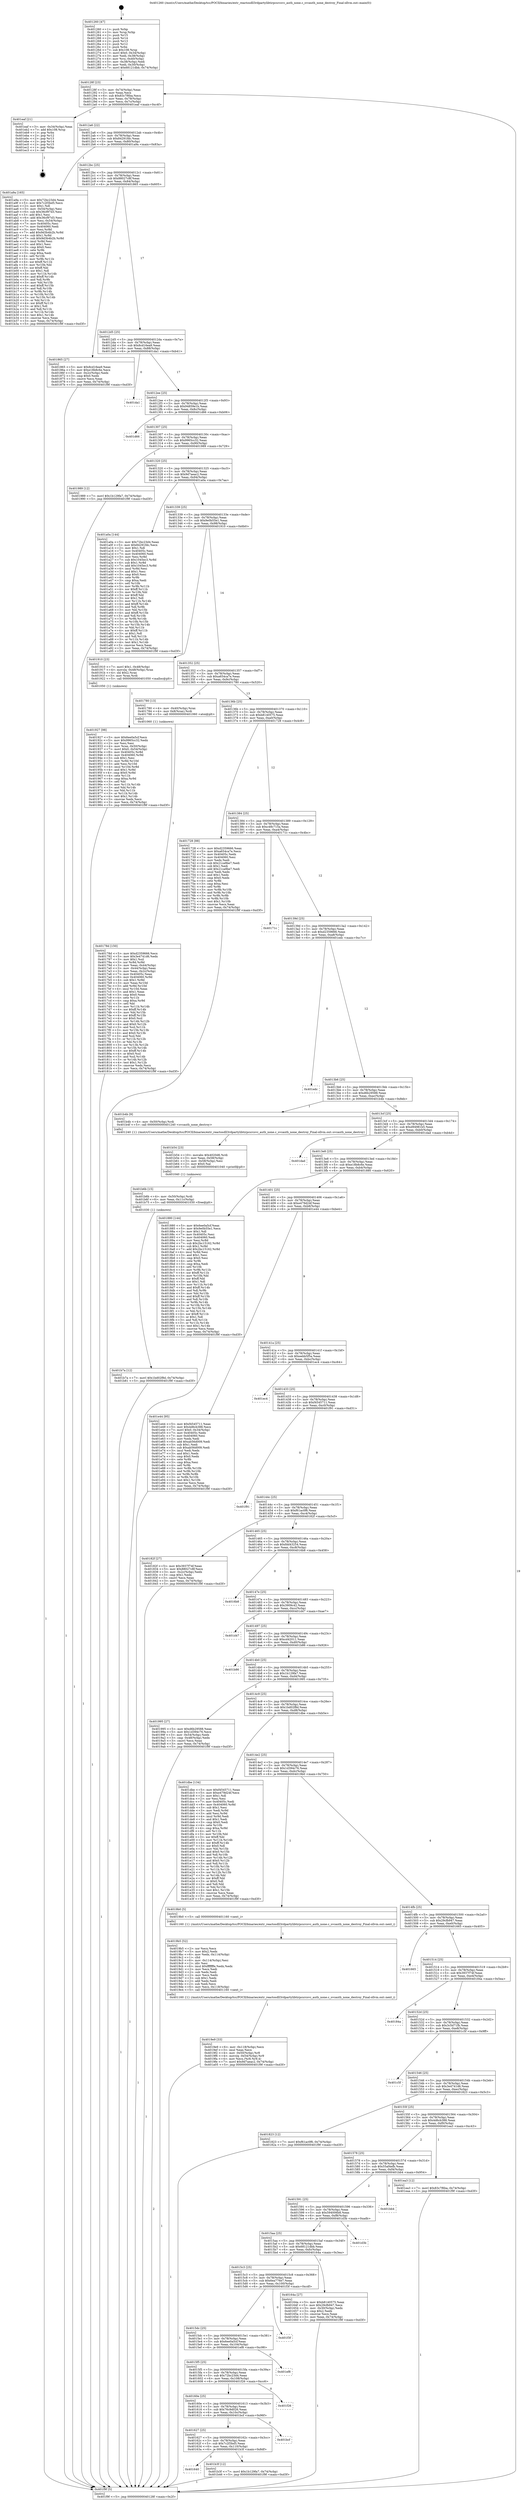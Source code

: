 digraph "0x401260" {
  label = "0x401260 (/mnt/c/Users/mathe/Desktop/tcc/POCII/binaries/extr_reactosdll3rdpartylibtirpcsrcsvc_auth_none.c_svcauth_none_destroy_Final-ollvm.out::main(0))"
  labelloc = "t"
  node[shape=record]

  Entry [label="",width=0.3,height=0.3,shape=circle,fillcolor=black,style=filled]
  "0x40128f" [label="{
     0x40128f [23]\l
     | [instrs]\l
     &nbsp;&nbsp;0x40128f \<+3\>: mov -0x74(%rbp),%eax\l
     &nbsp;&nbsp;0x401292 \<+2\>: mov %eax,%ecx\l
     &nbsp;&nbsp;0x401294 \<+6\>: sub $0x83c7f6ba,%ecx\l
     &nbsp;&nbsp;0x40129a \<+3\>: mov %eax,-0x78(%rbp)\l
     &nbsp;&nbsp;0x40129d \<+3\>: mov %ecx,-0x7c(%rbp)\l
     &nbsp;&nbsp;0x4012a0 \<+6\>: je 0000000000401eaf \<main+0xc4f\>\l
  }"]
  "0x401eaf" [label="{
     0x401eaf [21]\l
     | [instrs]\l
     &nbsp;&nbsp;0x401eaf \<+3\>: mov -0x34(%rbp),%eax\l
     &nbsp;&nbsp;0x401eb2 \<+7\>: add $0x108,%rsp\l
     &nbsp;&nbsp;0x401eb9 \<+1\>: pop %rbx\l
     &nbsp;&nbsp;0x401eba \<+2\>: pop %r12\l
     &nbsp;&nbsp;0x401ebc \<+2\>: pop %r13\l
     &nbsp;&nbsp;0x401ebe \<+2\>: pop %r14\l
     &nbsp;&nbsp;0x401ec0 \<+2\>: pop %r15\l
     &nbsp;&nbsp;0x401ec2 \<+1\>: pop %rbp\l
     &nbsp;&nbsp;0x401ec3 \<+1\>: ret\l
  }"]
  "0x4012a6" [label="{
     0x4012a6 [22]\l
     | [instrs]\l
     &nbsp;&nbsp;0x4012a6 \<+5\>: jmp 00000000004012ab \<main+0x4b\>\l
     &nbsp;&nbsp;0x4012ab \<+3\>: mov -0x78(%rbp),%eax\l
     &nbsp;&nbsp;0x4012ae \<+5\>: sub $0x84291fdc,%eax\l
     &nbsp;&nbsp;0x4012b3 \<+3\>: mov %eax,-0x80(%rbp)\l
     &nbsp;&nbsp;0x4012b6 \<+6\>: je 0000000000401a9a \<main+0x83a\>\l
  }"]
  Exit [label="",width=0.3,height=0.3,shape=circle,fillcolor=black,style=filled,peripheries=2]
  "0x401a9a" [label="{
     0x401a9a [165]\l
     | [instrs]\l
     &nbsp;&nbsp;0x401a9a \<+5\>: mov $0x72bc23d4,%eax\l
     &nbsp;&nbsp;0x401a9f \<+5\>: mov $0x7c2f3bd5,%ecx\l
     &nbsp;&nbsp;0x401aa4 \<+2\>: mov $0x1,%dl\l
     &nbsp;&nbsp;0x401aa6 \<+3\>: mov -0x54(%rbp),%esi\l
     &nbsp;&nbsp;0x401aa9 \<+6\>: sub $0x36cf97d3,%esi\l
     &nbsp;&nbsp;0x401aaf \<+3\>: add $0x1,%esi\l
     &nbsp;&nbsp;0x401ab2 \<+6\>: add $0x36cf97d3,%esi\l
     &nbsp;&nbsp;0x401ab8 \<+3\>: mov %esi,-0x54(%rbp)\l
     &nbsp;&nbsp;0x401abb \<+7\>: mov 0x40405c,%esi\l
     &nbsp;&nbsp;0x401ac2 \<+7\>: mov 0x404060,%edi\l
     &nbsp;&nbsp;0x401ac9 \<+3\>: mov %esi,%r8d\l
     &nbsp;&nbsp;0x401acc \<+7\>: add $0x9d3b4b2b,%r8d\l
     &nbsp;&nbsp;0x401ad3 \<+4\>: sub $0x1,%r8d\l
     &nbsp;&nbsp;0x401ad7 \<+7\>: sub $0x9d3b4b2b,%r8d\l
     &nbsp;&nbsp;0x401ade \<+4\>: imul %r8d,%esi\l
     &nbsp;&nbsp;0x401ae2 \<+3\>: and $0x1,%esi\l
     &nbsp;&nbsp;0x401ae5 \<+3\>: cmp $0x0,%esi\l
     &nbsp;&nbsp;0x401ae8 \<+4\>: sete %r9b\l
     &nbsp;&nbsp;0x401aec \<+3\>: cmp $0xa,%edi\l
     &nbsp;&nbsp;0x401aef \<+4\>: setl %r10b\l
     &nbsp;&nbsp;0x401af3 \<+3\>: mov %r9b,%r11b\l
     &nbsp;&nbsp;0x401af6 \<+4\>: xor $0xff,%r11b\l
     &nbsp;&nbsp;0x401afa \<+3\>: mov %r10b,%bl\l
     &nbsp;&nbsp;0x401afd \<+3\>: xor $0xff,%bl\l
     &nbsp;&nbsp;0x401b00 \<+3\>: xor $0x1,%dl\l
     &nbsp;&nbsp;0x401b03 \<+3\>: mov %r11b,%r14b\l
     &nbsp;&nbsp;0x401b06 \<+4\>: and $0xff,%r14b\l
     &nbsp;&nbsp;0x401b0a \<+3\>: and %dl,%r9b\l
     &nbsp;&nbsp;0x401b0d \<+3\>: mov %bl,%r15b\l
     &nbsp;&nbsp;0x401b10 \<+4\>: and $0xff,%r15b\l
     &nbsp;&nbsp;0x401b14 \<+3\>: and %dl,%r10b\l
     &nbsp;&nbsp;0x401b17 \<+3\>: or %r9b,%r14b\l
     &nbsp;&nbsp;0x401b1a \<+3\>: or %r10b,%r15b\l
     &nbsp;&nbsp;0x401b1d \<+3\>: xor %r15b,%r14b\l
     &nbsp;&nbsp;0x401b20 \<+3\>: or %bl,%r11b\l
     &nbsp;&nbsp;0x401b23 \<+4\>: xor $0xff,%r11b\l
     &nbsp;&nbsp;0x401b27 \<+3\>: or $0x1,%dl\l
     &nbsp;&nbsp;0x401b2a \<+3\>: and %dl,%r11b\l
     &nbsp;&nbsp;0x401b2d \<+3\>: or %r11b,%r14b\l
     &nbsp;&nbsp;0x401b30 \<+4\>: test $0x1,%r14b\l
     &nbsp;&nbsp;0x401b34 \<+3\>: cmovne %ecx,%eax\l
     &nbsp;&nbsp;0x401b37 \<+3\>: mov %eax,-0x74(%rbp)\l
     &nbsp;&nbsp;0x401b3a \<+5\>: jmp 0000000000401f9f \<main+0xd3f\>\l
  }"]
  "0x4012bc" [label="{
     0x4012bc [25]\l
     | [instrs]\l
     &nbsp;&nbsp;0x4012bc \<+5\>: jmp 00000000004012c1 \<main+0x61\>\l
     &nbsp;&nbsp;0x4012c1 \<+3\>: mov -0x78(%rbp),%eax\l
     &nbsp;&nbsp;0x4012c4 \<+5\>: sub $0x88027c8f,%eax\l
     &nbsp;&nbsp;0x4012c9 \<+6\>: mov %eax,-0x84(%rbp)\l
     &nbsp;&nbsp;0x4012cf \<+6\>: je 0000000000401865 \<main+0x605\>\l
  }"]
  "0x401b7a" [label="{
     0x401b7a [12]\l
     | [instrs]\l
     &nbsp;&nbsp;0x401b7a \<+7\>: movl $0x1bd02f8d,-0x74(%rbp)\l
     &nbsp;&nbsp;0x401b81 \<+5\>: jmp 0000000000401f9f \<main+0xd3f\>\l
  }"]
  "0x401865" [label="{
     0x401865 [27]\l
     | [instrs]\l
     &nbsp;&nbsp;0x401865 \<+5\>: mov $0x8cd16ea9,%eax\l
     &nbsp;&nbsp;0x40186a \<+5\>: mov $0xe18b8c6e,%ecx\l
     &nbsp;&nbsp;0x40186f \<+3\>: mov -0x2c(%rbp),%edx\l
     &nbsp;&nbsp;0x401872 \<+3\>: cmp $0x0,%edx\l
     &nbsp;&nbsp;0x401875 \<+3\>: cmove %ecx,%eax\l
     &nbsp;&nbsp;0x401878 \<+3\>: mov %eax,-0x74(%rbp)\l
     &nbsp;&nbsp;0x40187b \<+5\>: jmp 0000000000401f9f \<main+0xd3f\>\l
  }"]
  "0x4012d5" [label="{
     0x4012d5 [25]\l
     | [instrs]\l
     &nbsp;&nbsp;0x4012d5 \<+5\>: jmp 00000000004012da \<main+0x7a\>\l
     &nbsp;&nbsp;0x4012da \<+3\>: mov -0x78(%rbp),%eax\l
     &nbsp;&nbsp;0x4012dd \<+5\>: sub $0x8cd16ea9,%eax\l
     &nbsp;&nbsp;0x4012e2 \<+6\>: mov %eax,-0x88(%rbp)\l
     &nbsp;&nbsp;0x4012e8 \<+6\>: je 0000000000401da1 \<main+0xb41\>\l
  }"]
  "0x401b6b" [label="{
     0x401b6b [15]\l
     | [instrs]\l
     &nbsp;&nbsp;0x401b6b \<+4\>: mov -0x50(%rbp),%rdi\l
     &nbsp;&nbsp;0x401b6f \<+6\>: mov %eax,-0x11c(%rbp)\l
     &nbsp;&nbsp;0x401b75 \<+5\>: call 0000000000401030 \<free@plt\>\l
     | [calls]\l
     &nbsp;&nbsp;0x401030 \{1\} (unknown)\l
  }"]
  "0x401da1" [label="{
     0x401da1\l
  }", style=dashed]
  "0x4012ee" [label="{
     0x4012ee [25]\l
     | [instrs]\l
     &nbsp;&nbsp;0x4012ee \<+5\>: jmp 00000000004012f3 \<main+0x93\>\l
     &nbsp;&nbsp;0x4012f3 \<+3\>: mov -0x78(%rbp),%eax\l
     &nbsp;&nbsp;0x4012f6 \<+5\>: sub $0x94859e1b,%eax\l
     &nbsp;&nbsp;0x4012fb \<+6\>: mov %eax,-0x8c(%rbp)\l
     &nbsp;&nbsp;0x401301 \<+6\>: je 0000000000401d66 \<main+0xb06\>\l
  }"]
  "0x401b54" [label="{
     0x401b54 [23]\l
     | [instrs]\l
     &nbsp;&nbsp;0x401b54 \<+10\>: movabs $0x4020d6,%rdi\l
     &nbsp;&nbsp;0x401b5e \<+3\>: mov %eax,-0x58(%rbp)\l
     &nbsp;&nbsp;0x401b61 \<+3\>: mov -0x58(%rbp),%esi\l
     &nbsp;&nbsp;0x401b64 \<+2\>: mov $0x0,%al\l
     &nbsp;&nbsp;0x401b66 \<+5\>: call 0000000000401040 \<printf@plt\>\l
     | [calls]\l
     &nbsp;&nbsp;0x401040 \{1\} (unknown)\l
  }"]
  "0x401d66" [label="{
     0x401d66\l
  }", style=dashed]
  "0x401307" [label="{
     0x401307 [25]\l
     | [instrs]\l
     &nbsp;&nbsp;0x401307 \<+5\>: jmp 000000000040130c \<main+0xac\>\l
     &nbsp;&nbsp;0x40130c \<+3\>: mov -0x78(%rbp),%eax\l
     &nbsp;&nbsp;0x40130f \<+5\>: sub $0x9965cc32,%eax\l
     &nbsp;&nbsp;0x401314 \<+6\>: mov %eax,-0x90(%rbp)\l
     &nbsp;&nbsp;0x40131a \<+6\>: je 0000000000401989 \<main+0x729\>\l
  }"]
  "0x401640" [label="{
     0x401640\l
  }", style=dashed]
  "0x401989" [label="{
     0x401989 [12]\l
     | [instrs]\l
     &nbsp;&nbsp;0x401989 \<+7\>: movl $0x1b129fa7,-0x74(%rbp)\l
     &nbsp;&nbsp;0x401990 \<+5\>: jmp 0000000000401f9f \<main+0xd3f\>\l
  }"]
  "0x401320" [label="{
     0x401320 [25]\l
     | [instrs]\l
     &nbsp;&nbsp;0x401320 \<+5\>: jmp 0000000000401325 \<main+0xc5\>\l
     &nbsp;&nbsp;0x401325 \<+3\>: mov -0x78(%rbp),%eax\l
     &nbsp;&nbsp;0x401328 \<+5\>: sub $0x9d7aeac2,%eax\l
     &nbsp;&nbsp;0x40132d \<+6\>: mov %eax,-0x94(%rbp)\l
     &nbsp;&nbsp;0x401333 \<+6\>: je 0000000000401a0a \<main+0x7aa\>\l
  }"]
  "0x401b3f" [label="{
     0x401b3f [12]\l
     | [instrs]\l
     &nbsp;&nbsp;0x401b3f \<+7\>: movl $0x1b129fa7,-0x74(%rbp)\l
     &nbsp;&nbsp;0x401b46 \<+5\>: jmp 0000000000401f9f \<main+0xd3f\>\l
  }"]
  "0x401a0a" [label="{
     0x401a0a [144]\l
     | [instrs]\l
     &nbsp;&nbsp;0x401a0a \<+5\>: mov $0x72bc23d4,%eax\l
     &nbsp;&nbsp;0x401a0f \<+5\>: mov $0x84291fdc,%ecx\l
     &nbsp;&nbsp;0x401a14 \<+2\>: mov $0x1,%dl\l
     &nbsp;&nbsp;0x401a16 \<+7\>: mov 0x40405c,%esi\l
     &nbsp;&nbsp;0x401a1d \<+7\>: mov 0x404060,%edi\l
     &nbsp;&nbsp;0x401a24 \<+3\>: mov %esi,%r8d\l
     &nbsp;&nbsp;0x401a27 \<+7\>: sub $0x1045ec3,%r8d\l
     &nbsp;&nbsp;0x401a2e \<+4\>: sub $0x1,%r8d\l
     &nbsp;&nbsp;0x401a32 \<+7\>: add $0x1045ec3,%r8d\l
     &nbsp;&nbsp;0x401a39 \<+4\>: imul %r8d,%esi\l
     &nbsp;&nbsp;0x401a3d \<+3\>: and $0x1,%esi\l
     &nbsp;&nbsp;0x401a40 \<+3\>: cmp $0x0,%esi\l
     &nbsp;&nbsp;0x401a43 \<+4\>: sete %r9b\l
     &nbsp;&nbsp;0x401a47 \<+3\>: cmp $0xa,%edi\l
     &nbsp;&nbsp;0x401a4a \<+4\>: setl %r10b\l
     &nbsp;&nbsp;0x401a4e \<+3\>: mov %r9b,%r11b\l
     &nbsp;&nbsp;0x401a51 \<+4\>: xor $0xff,%r11b\l
     &nbsp;&nbsp;0x401a55 \<+3\>: mov %r10b,%bl\l
     &nbsp;&nbsp;0x401a58 \<+3\>: xor $0xff,%bl\l
     &nbsp;&nbsp;0x401a5b \<+3\>: xor $0x1,%dl\l
     &nbsp;&nbsp;0x401a5e \<+3\>: mov %r11b,%r14b\l
     &nbsp;&nbsp;0x401a61 \<+4\>: and $0xff,%r14b\l
     &nbsp;&nbsp;0x401a65 \<+3\>: and %dl,%r9b\l
     &nbsp;&nbsp;0x401a68 \<+3\>: mov %bl,%r15b\l
     &nbsp;&nbsp;0x401a6b \<+4\>: and $0xff,%r15b\l
     &nbsp;&nbsp;0x401a6f \<+3\>: and %dl,%r10b\l
     &nbsp;&nbsp;0x401a72 \<+3\>: or %r9b,%r14b\l
     &nbsp;&nbsp;0x401a75 \<+3\>: or %r10b,%r15b\l
     &nbsp;&nbsp;0x401a78 \<+3\>: xor %r15b,%r14b\l
     &nbsp;&nbsp;0x401a7b \<+3\>: or %bl,%r11b\l
     &nbsp;&nbsp;0x401a7e \<+4\>: xor $0xff,%r11b\l
     &nbsp;&nbsp;0x401a82 \<+3\>: or $0x1,%dl\l
     &nbsp;&nbsp;0x401a85 \<+3\>: and %dl,%r11b\l
     &nbsp;&nbsp;0x401a88 \<+3\>: or %r11b,%r14b\l
     &nbsp;&nbsp;0x401a8b \<+4\>: test $0x1,%r14b\l
     &nbsp;&nbsp;0x401a8f \<+3\>: cmovne %ecx,%eax\l
     &nbsp;&nbsp;0x401a92 \<+3\>: mov %eax,-0x74(%rbp)\l
     &nbsp;&nbsp;0x401a95 \<+5\>: jmp 0000000000401f9f \<main+0xd3f\>\l
  }"]
  "0x401339" [label="{
     0x401339 [25]\l
     | [instrs]\l
     &nbsp;&nbsp;0x401339 \<+5\>: jmp 000000000040133e \<main+0xde\>\l
     &nbsp;&nbsp;0x40133e \<+3\>: mov -0x78(%rbp),%eax\l
     &nbsp;&nbsp;0x401341 \<+5\>: sub $0x9e0b55e1,%eax\l
     &nbsp;&nbsp;0x401346 \<+6\>: mov %eax,-0x98(%rbp)\l
     &nbsp;&nbsp;0x40134c \<+6\>: je 0000000000401910 \<main+0x6b0\>\l
  }"]
  "0x401627" [label="{
     0x401627 [25]\l
     | [instrs]\l
     &nbsp;&nbsp;0x401627 \<+5\>: jmp 000000000040162c \<main+0x3cc\>\l
     &nbsp;&nbsp;0x40162c \<+3\>: mov -0x78(%rbp),%eax\l
     &nbsp;&nbsp;0x40162f \<+5\>: sub $0x7c2f3bd5,%eax\l
     &nbsp;&nbsp;0x401634 \<+6\>: mov %eax,-0x110(%rbp)\l
     &nbsp;&nbsp;0x40163a \<+6\>: je 0000000000401b3f \<main+0x8df\>\l
  }"]
  "0x401910" [label="{
     0x401910 [23]\l
     | [instrs]\l
     &nbsp;&nbsp;0x401910 \<+7\>: movl $0x1,-0x48(%rbp)\l
     &nbsp;&nbsp;0x401917 \<+4\>: movslq -0x48(%rbp),%rax\l
     &nbsp;&nbsp;0x40191b \<+4\>: shl $0x2,%rax\l
     &nbsp;&nbsp;0x40191f \<+3\>: mov %rax,%rdi\l
     &nbsp;&nbsp;0x401922 \<+5\>: call 0000000000401050 \<malloc@plt\>\l
     | [calls]\l
     &nbsp;&nbsp;0x401050 \{1\} (unknown)\l
  }"]
  "0x401352" [label="{
     0x401352 [25]\l
     | [instrs]\l
     &nbsp;&nbsp;0x401352 \<+5\>: jmp 0000000000401357 \<main+0xf7\>\l
     &nbsp;&nbsp;0x401357 \<+3\>: mov -0x78(%rbp),%eax\l
     &nbsp;&nbsp;0x40135a \<+5\>: sub $0xa654ca7e,%eax\l
     &nbsp;&nbsp;0x40135f \<+6\>: mov %eax,-0x9c(%rbp)\l
     &nbsp;&nbsp;0x401365 \<+6\>: je 0000000000401780 \<main+0x520\>\l
  }"]
  "0x401bcf" [label="{
     0x401bcf\l
  }", style=dashed]
  "0x401780" [label="{
     0x401780 [13]\l
     | [instrs]\l
     &nbsp;&nbsp;0x401780 \<+4\>: mov -0x40(%rbp),%rax\l
     &nbsp;&nbsp;0x401784 \<+4\>: mov 0x8(%rax),%rdi\l
     &nbsp;&nbsp;0x401788 \<+5\>: call 0000000000401060 \<atoi@plt\>\l
     | [calls]\l
     &nbsp;&nbsp;0x401060 \{1\} (unknown)\l
  }"]
  "0x40136b" [label="{
     0x40136b [25]\l
     | [instrs]\l
     &nbsp;&nbsp;0x40136b \<+5\>: jmp 0000000000401370 \<main+0x110\>\l
     &nbsp;&nbsp;0x401370 \<+3\>: mov -0x78(%rbp),%eax\l
     &nbsp;&nbsp;0x401373 \<+5\>: sub $0xb8140575,%eax\l
     &nbsp;&nbsp;0x401378 \<+6\>: mov %eax,-0xa0(%rbp)\l
     &nbsp;&nbsp;0x40137e \<+6\>: je 0000000000401728 \<main+0x4c8\>\l
  }"]
  "0x40160e" [label="{
     0x40160e [25]\l
     | [instrs]\l
     &nbsp;&nbsp;0x40160e \<+5\>: jmp 0000000000401613 \<main+0x3b3\>\l
     &nbsp;&nbsp;0x401613 \<+3\>: mov -0x78(%rbp),%eax\l
     &nbsp;&nbsp;0x401616 \<+5\>: sub $0x76c9d026,%eax\l
     &nbsp;&nbsp;0x40161b \<+6\>: mov %eax,-0x10c(%rbp)\l
     &nbsp;&nbsp;0x401621 \<+6\>: je 0000000000401bcf \<main+0x96f\>\l
  }"]
  "0x401728" [label="{
     0x401728 [88]\l
     | [instrs]\l
     &nbsp;&nbsp;0x401728 \<+5\>: mov $0xd2359666,%eax\l
     &nbsp;&nbsp;0x40172d \<+5\>: mov $0xa654ca7e,%ecx\l
     &nbsp;&nbsp;0x401732 \<+7\>: mov 0x40405c,%edx\l
     &nbsp;&nbsp;0x401739 \<+7\>: mov 0x404060,%esi\l
     &nbsp;&nbsp;0x401740 \<+2\>: mov %edx,%edi\l
     &nbsp;&nbsp;0x401742 \<+6\>: sub $0x21ca9be7,%edi\l
     &nbsp;&nbsp;0x401748 \<+3\>: sub $0x1,%edi\l
     &nbsp;&nbsp;0x40174b \<+6\>: add $0x21ca9be7,%edi\l
     &nbsp;&nbsp;0x401751 \<+3\>: imul %edi,%edx\l
     &nbsp;&nbsp;0x401754 \<+3\>: and $0x1,%edx\l
     &nbsp;&nbsp;0x401757 \<+3\>: cmp $0x0,%edx\l
     &nbsp;&nbsp;0x40175a \<+4\>: sete %r8b\l
     &nbsp;&nbsp;0x40175e \<+3\>: cmp $0xa,%esi\l
     &nbsp;&nbsp;0x401761 \<+4\>: setl %r9b\l
     &nbsp;&nbsp;0x401765 \<+3\>: mov %r8b,%r10b\l
     &nbsp;&nbsp;0x401768 \<+3\>: and %r9b,%r10b\l
     &nbsp;&nbsp;0x40176b \<+3\>: xor %r9b,%r8b\l
     &nbsp;&nbsp;0x40176e \<+3\>: or %r8b,%r10b\l
     &nbsp;&nbsp;0x401771 \<+4\>: test $0x1,%r10b\l
     &nbsp;&nbsp;0x401775 \<+3\>: cmovne %ecx,%eax\l
     &nbsp;&nbsp;0x401778 \<+3\>: mov %eax,-0x74(%rbp)\l
     &nbsp;&nbsp;0x40177b \<+5\>: jmp 0000000000401f9f \<main+0xd3f\>\l
  }"]
  "0x401384" [label="{
     0x401384 [25]\l
     | [instrs]\l
     &nbsp;&nbsp;0x401384 \<+5\>: jmp 0000000000401389 \<main+0x129\>\l
     &nbsp;&nbsp;0x401389 \<+3\>: mov -0x78(%rbp),%eax\l
     &nbsp;&nbsp;0x40138c \<+5\>: sub $0xc48c715a,%eax\l
     &nbsp;&nbsp;0x401391 \<+6\>: mov %eax,-0xa4(%rbp)\l
     &nbsp;&nbsp;0x401397 \<+6\>: je 000000000040171c \<main+0x4bc\>\l
  }"]
  "0x401f26" [label="{
     0x401f26\l
  }", style=dashed]
  "0x40171c" [label="{
     0x40171c\l
  }", style=dashed]
  "0x40139d" [label="{
     0x40139d [25]\l
     | [instrs]\l
     &nbsp;&nbsp;0x40139d \<+5\>: jmp 00000000004013a2 \<main+0x142\>\l
     &nbsp;&nbsp;0x4013a2 \<+3\>: mov -0x78(%rbp),%eax\l
     &nbsp;&nbsp;0x4013a5 \<+5\>: sub $0xd2359666,%eax\l
     &nbsp;&nbsp;0x4013aa \<+6\>: mov %eax,-0xa8(%rbp)\l
     &nbsp;&nbsp;0x4013b0 \<+6\>: je 0000000000401edc \<main+0xc7c\>\l
  }"]
  "0x4015f5" [label="{
     0x4015f5 [25]\l
     | [instrs]\l
     &nbsp;&nbsp;0x4015f5 \<+5\>: jmp 00000000004015fa \<main+0x39a\>\l
     &nbsp;&nbsp;0x4015fa \<+3\>: mov -0x78(%rbp),%eax\l
     &nbsp;&nbsp;0x4015fd \<+5\>: sub $0x72bc23d4,%eax\l
     &nbsp;&nbsp;0x401602 \<+6\>: mov %eax,-0x108(%rbp)\l
     &nbsp;&nbsp;0x401608 \<+6\>: je 0000000000401f26 \<main+0xcc6\>\l
  }"]
  "0x401edc" [label="{
     0x401edc\l
  }", style=dashed]
  "0x4013b6" [label="{
     0x4013b6 [25]\l
     | [instrs]\l
     &nbsp;&nbsp;0x4013b6 \<+5\>: jmp 00000000004013bb \<main+0x15b\>\l
     &nbsp;&nbsp;0x4013bb \<+3\>: mov -0x78(%rbp),%eax\l
     &nbsp;&nbsp;0x4013be \<+5\>: sub $0xd6b29588,%eax\l
     &nbsp;&nbsp;0x4013c3 \<+6\>: mov %eax,-0xac(%rbp)\l
     &nbsp;&nbsp;0x4013c9 \<+6\>: je 0000000000401b4b \<main+0x8eb\>\l
  }"]
  "0x401ef8" [label="{
     0x401ef8\l
  }", style=dashed]
  "0x401b4b" [label="{
     0x401b4b [9]\l
     | [instrs]\l
     &nbsp;&nbsp;0x401b4b \<+4\>: mov -0x50(%rbp),%rdi\l
     &nbsp;&nbsp;0x401b4f \<+5\>: call 0000000000401240 \<svcauth_none_destroy\>\l
     | [calls]\l
     &nbsp;&nbsp;0x401240 \{1\} (/mnt/c/Users/mathe/Desktop/tcc/POCII/binaries/extr_reactosdll3rdpartylibtirpcsrcsvc_auth_none.c_svcauth_none_destroy_Final-ollvm.out::svcauth_none_destroy)\l
  }"]
  "0x4013cf" [label="{
     0x4013cf [25]\l
     | [instrs]\l
     &nbsp;&nbsp;0x4013cf \<+5\>: jmp 00000000004013d4 \<main+0x174\>\l
     &nbsp;&nbsp;0x4013d4 \<+3\>: mov -0x78(%rbp),%eax\l
     &nbsp;&nbsp;0x4013d7 \<+5\>: sub $0xd94981b5,%eax\l
     &nbsp;&nbsp;0x4013dc \<+6\>: mov %eax,-0xb0(%rbp)\l
     &nbsp;&nbsp;0x4013e2 \<+6\>: je 0000000000401dad \<main+0xb4d\>\l
  }"]
  "0x4015dc" [label="{
     0x4015dc [25]\l
     | [instrs]\l
     &nbsp;&nbsp;0x4015dc \<+5\>: jmp 00000000004015e1 \<main+0x381\>\l
     &nbsp;&nbsp;0x4015e1 \<+3\>: mov -0x78(%rbp),%eax\l
     &nbsp;&nbsp;0x4015e4 \<+5\>: sub $0x6ee0a5cf,%eax\l
     &nbsp;&nbsp;0x4015e9 \<+6\>: mov %eax,-0x104(%rbp)\l
     &nbsp;&nbsp;0x4015ef \<+6\>: je 0000000000401ef8 \<main+0xc98\>\l
  }"]
  "0x401dad" [label="{
     0x401dad\l
  }", style=dashed]
  "0x4013e8" [label="{
     0x4013e8 [25]\l
     | [instrs]\l
     &nbsp;&nbsp;0x4013e8 \<+5\>: jmp 00000000004013ed \<main+0x18d\>\l
     &nbsp;&nbsp;0x4013ed \<+3\>: mov -0x78(%rbp),%eax\l
     &nbsp;&nbsp;0x4013f0 \<+5\>: sub $0xe18b8c6e,%eax\l
     &nbsp;&nbsp;0x4013f5 \<+6\>: mov %eax,-0xb4(%rbp)\l
     &nbsp;&nbsp;0x4013fb \<+6\>: je 0000000000401880 \<main+0x620\>\l
  }"]
  "0x401f3f" [label="{
     0x401f3f\l
  }", style=dashed]
  "0x401880" [label="{
     0x401880 [144]\l
     | [instrs]\l
     &nbsp;&nbsp;0x401880 \<+5\>: mov $0x6ee0a5cf,%eax\l
     &nbsp;&nbsp;0x401885 \<+5\>: mov $0x9e0b55e1,%ecx\l
     &nbsp;&nbsp;0x40188a \<+2\>: mov $0x1,%dl\l
     &nbsp;&nbsp;0x40188c \<+7\>: mov 0x40405c,%esi\l
     &nbsp;&nbsp;0x401893 \<+7\>: mov 0x404060,%edi\l
     &nbsp;&nbsp;0x40189a \<+3\>: mov %esi,%r8d\l
     &nbsp;&nbsp;0x40189d \<+7\>: sub $0x2bc15162,%r8d\l
     &nbsp;&nbsp;0x4018a4 \<+4\>: sub $0x1,%r8d\l
     &nbsp;&nbsp;0x4018a8 \<+7\>: add $0x2bc15162,%r8d\l
     &nbsp;&nbsp;0x4018af \<+4\>: imul %r8d,%esi\l
     &nbsp;&nbsp;0x4018b3 \<+3\>: and $0x1,%esi\l
     &nbsp;&nbsp;0x4018b6 \<+3\>: cmp $0x0,%esi\l
     &nbsp;&nbsp;0x4018b9 \<+4\>: sete %r9b\l
     &nbsp;&nbsp;0x4018bd \<+3\>: cmp $0xa,%edi\l
     &nbsp;&nbsp;0x4018c0 \<+4\>: setl %r10b\l
     &nbsp;&nbsp;0x4018c4 \<+3\>: mov %r9b,%r11b\l
     &nbsp;&nbsp;0x4018c7 \<+4\>: xor $0xff,%r11b\l
     &nbsp;&nbsp;0x4018cb \<+3\>: mov %r10b,%bl\l
     &nbsp;&nbsp;0x4018ce \<+3\>: xor $0xff,%bl\l
     &nbsp;&nbsp;0x4018d1 \<+3\>: xor $0x1,%dl\l
     &nbsp;&nbsp;0x4018d4 \<+3\>: mov %r11b,%r14b\l
     &nbsp;&nbsp;0x4018d7 \<+4\>: and $0xff,%r14b\l
     &nbsp;&nbsp;0x4018db \<+3\>: and %dl,%r9b\l
     &nbsp;&nbsp;0x4018de \<+3\>: mov %bl,%r15b\l
     &nbsp;&nbsp;0x4018e1 \<+4\>: and $0xff,%r15b\l
     &nbsp;&nbsp;0x4018e5 \<+3\>: and %dl,%r10b\l
     &nbsp;&nbsp;0x4018e8 \<+3\>: or %r9b,%r14b\l
     &nbsp;&nbsp;0x4018eb \<+3\>: or %r10b,%r15b\l
     &nbsp;&nbsp;0x4018ee \<+3\>: xor %r15b,%r14b\l
     &nbsp;&nbsp;0x4018f1 \<+3\>: or %bl,%r11b\l
     &nbsp;&nbsp;0x4018f4 \<+4\>: xor $0xff,%r11b\l
     &nbsp;&nbsp;0x4018f8 \<+3\>: or $0x1,%dl\l
     &nbsp;&nbsp;0x4018fb \<+3\>: and %dl,%r11b\l
     &nbsp;&nbsp;0x4018fe \<+3\>: or %r11b,%r14b\l
     &nbsp;&nbsp;0x401901 \<+4\>: test $0x1,%r14b\l
     &nbsp;&nbsp;0x401905 \<+3\>: cmovne %ecx,%eax\l
     &nbsp;&nbsp;0x401908 \<+3\>: mov %eax,-0x74(%rbp)\l
     &nbsp;&nbsp;0x40190b \<+5\>: jmp 0000000000401f9f \<main+0xd3f\>\l
  }"]
  "0x401401" [label="{
     0x401401 [25]\l
     | [instrs]\l
     &nbsp;&nbsp;0x401401 \<+5\>: jmp 0000000000401406 \<main+0x1a6\>\l
     &nbsp;&nbsp;0x401406 \<+3\>: mov -0x78(%rbp),%eax\l
     &nbsp;&nbsp;0x401409 \<+5\>: sub $0xe479d24f,%eax\l
     &nbsp;&nbsp;0x40140e \<+6\>: mov %eax,-0xb8(%rbp)\l
     &nbsp;&nbsp;0x401414 \<+6\>: je 0000000000401e44 \<main+0xbe4\>\l
  }"]
  "0x4019e9" [label="{
     0x4019e9 [33]\l
     | [instrs]\l
     &nbsp;&nbsp;0x4019e9 \<+6\>: mov -0x118(%rbp),%ecx\l
     &nbsp;&nbsp;0x4019ef \<+3\>: imul %eax,%ecx\l
     &nbsp;&nbsp;0x4019f2 \<+4\>: mov -0x50(%rbp),%r8\l
     &nbsp;&nbsp;0x4019f6 \<+4\>: movslq -0x54(%rbp),%r9\l
     &nbsp;&nbsp;0x4019fa \<+4\>: mov %ecx,(%r8,%r9,4)\l
     &nbsp;&nbsp;0x4019fe \<+7\>: movl $0x9d7aeac2,-0x74(%rbp)\l
     &nbsp;&nbsp;0x401a05 \<+5\>: jmp 0000000000401f9f \<main+0xd3f\>\l
  }"]
  "0x401e44" [label="{
     0x401e44 [95]\l
     | [instrs]\l
     &nbsp;&nbsp;0x401e44 \<+5\>: mov $0xf4545711,%eax\l
     &nbsp;&nbsp;0x401e49 \<+5\>: mov $0x4d6cb388,%ecx\l
     &nbsp;&nbsp;0x401e4e \<+7\>: movl $0x0,-0x34(%rbp)\l
     &nbsp;&nbsp;0x401e55 \<+7\>: mov 0x40405c,%edx\l
     &nbsp;&nbsp;0x401e5c \<+7\>: mov 0x404060,%esi\l
     &nbsp;&nbsp;0x401e63 \<+2\>: mov %edx,%edi\l
     &nbsp;&nbsp;0x401e65 \<+6\>: add $0xab56d009,%edi\l
     &nbsp;&nbsp;0x401e6b \<+3\>: sub $0x1,%edi\l
     &nbsp;&nbsp;0x401e6e \<+6\>: sub $0xab56d009,%edi\l
     &nbsp;&nbsp;0x401e74 \<+3\>: imul %edi,%edx\l
     &nbsp;&nbsp;0x401e77 \<+3\>: and $0x1,%edx\l
     &nbsp;&nbsp;0x401e7a \<+3\>: cmp $0x0,%edx\l
     &nbsp;&nbsp;0x401e7d \<+4\>: sete %r8b\l
     &nbsp;&nbsp;0x401e81 \<+3\>: cmp $0xa,%esi\l
     &nbsp;&nbsp;0x401e84 \<+4\>: setl %r9b\l
     &nbsp;&nbsp;0x401e88 \<+3\>: mov %r8b,%r10b\l
     &nbsp;&nbsp;0x401e8b \<+3\>: and %r9b,%r10b\l
     &nbsp;&nbsp;0x401e8e \<+3\>: xor %r9b,%r8b\l
     &nbsp;&nbsp;0x401e91 \<+3\>: or %r8b,%r10b\l
     &nbsp;&nbsp;0x401e94 \<+4\>: test $0x1,%r10b\l
     &nbsp;&nbsp;0x401e98 \<+3\>: cmovne %ecx,%eax\l
     &nbsp;&nbsp;0x401e9b \<+3\>: mov %eax,-0x74(%rbp)\l
     &nbsp;&nbsp;0x401e9e \<+5\>: jmp 0000000000401f9f \<main+0xd3f\>\l
  }"]
  "0x40141a" [label="{
     0x40141a [25]\l
     | [instrs]\l
     &nbsp;&nbsp;0x40141a \<+5\>: jmp 000000000040141f \<main+0x1bf\>\l
     &nbsp;&nbsp;0x40141f \<+3\>: mov -0x78(%rbp),%eax\l
     &nbsp;&nbsp;0x401422 \<+5\>: sub $0xeebb5f5a,%eax\l
     &nbsp;&nbsp;0x401427 \<+6\>: mov %eax,-0xbc(%rbp)\l
     &nbsp;&nbsp;0x40142d \<+6\>: je 0000000000401ec4 \<main+0xc64\>\l
  }"]
  "0x4019b5" [label="{
     0x4019b5 [52]\l
     | [instrs]\l
     &nbsp;&nbsp;0x4019b5 \<+2\>: xor %ecx,%ecx\l
     &nbsp;&nbsp;0x4019b7 \<+5\>: mov $0x2,%edx\l
     &nbsp;&nbsp;0x4019bc \<+6\>: mov %edx,-0x114(%rbp)\l
     &nbsp;&nbsp;0x4019c2 \<+1\>: cltd\l
     &nbsp;&nbsp;0x4019c3 \<+6\>: mov -0x114(%rbp),%esi\l
     &nbsp;&nbsp;0x4019c9 \<+2\>: idiv %esi\l
     &nbsp;&nbsp;0x4019cb \<+6\>: imul $0xfffffffe,%edx,%edx\l
     &nbsp;&nbsp;0x4019d1 \<+2\>: mov %ecx,%edi\l
     &nbsp;&nbsp;0x4019d3 \<+2\>: sub %edx,%edi\l
     &nbsp;&nbsp;0x4019d5 \<+2\>: mov %ecx,%edx\l
     &nbsp;&nbsp;0x4019d7 \<+3\>: sub $0x1,%edx\l
     &nbsp;&nbsp;0x4019da \<+2\>: add %edx,%edi\l
     &nbsp;&nbsp;0x4019dc \<+2\>: sub %edi,%ecx\l
     &nbsp;&nbsp;0x4019de \<+6\>: mov %ecx,-0x118(%rbp)\l
     &nbsp;&nbsp;0x4019e4 \<+5\>: call 0000000000401160 \<next_i\>\l
     | [calls]\l
     &nbsp;&nbsp;0x401160 \{1\} (/mnt/c/Users/mathe/Desktop/tcc/POCII/binaries/extr_reactosdll3rdpartylibtirpcsrcsvc_auth_none.c_svcauth_none_destroy_Final-ollvm.out::next_i)\l
  }"]
  "0x401ec4" [label="{
     0x401ec4\l
  }", style=dashed]
  "0x401433" [label="{
     0x401433 [25]\l
     | [instrs]\l
     &nbsp;&nbsp;0x401433 \<+5\>: jmp 0000000000401438 \<main+0x1d8\>\l
     &nbsp;&nbsp;0x401438 \<+3\>: mov -0x78(%rbp),%eax\l
     &nbsp;&nbsp;0x40143b \<+5\>: sub $0xf4545711,%eax\l
     &nbsp;&nbsp;0x401440 \<+6\>: mov %eax,-0xc0(%rbp)\l
     &nbsp;&nbsp;0x401446 \<+6\>: je 0000000000401f91 \<main+0xd31\>\l
  }"]
  "0x401927" [label="{
     0x401927 [98]\l
     | [instrs]\l
     &nbsp;&nbsp;0x401927 \<+5\>: mov $0x6ee0a5cf,%ecx\l
     &nbsp;&nbsp;0x40192c \<+5\>: mov $0x9965cc32,%edx\l
     &nbsp;&nbsp;0x401931 \<+2\>: xor %esi,%esi\l
     &nbsp;&nbsp;0x401933 \<+4\>: mov %rax,-0x50(%rbp)\l
     &nbsp;&nbsp;0x401937 \<+7\>: movl $0x0,-0x54(%rbp)\l
     &nbsp;&nbsp;0x40193e \<+8\>: mov 0x40405c,%r8d\l
     &nbsp;&nbsp;0x401946 \<+8\>: mov 0x404060,%r9d\l
     &nbsp;&nbsp;0x40194e \<+3\>: sub $0x1,%esi\l
     &nbsp;&nbsp;0x401951 \<+3\>: mov %r8d,%r10d\l
     &nbsp;&nbsp;0x401954 \<+3\>: add %esi,%r10d\l
     &nbsp;&nbsp;0x401957 \<+4\>: imul %r10d,%r8d\l
     &nbsp;&nbsp;0x40195b \<+4\>: and $0x1,%r8d\l
     &nbsp;&nbsp;0x40195f \<+4\>: cmp $0x0,%r8d\l
     &nbsp;&nbsp;0x401963 \<+4\>: sete %r11b\l
     &nbsp;&nbsp;0x401967 \<+4\>: cmp $0xa,%r9d\l
     &nbsp;&nbsp;0x40196b \<+3\>: setl %bl\l
     &nbsp;&nbsp;0x40196e \<+3\>: mov %r11b,%r14b\l
     &nbsp;&nbsp;0x401971 \<+3\>: and %bl,%r14b\l
     &nbsp;&nbsp;0x401974 \<+3\>: xor %bl,%r11b\l
     &nbsp;&nbsp;0x401977 \<+3\>: or %r11b,%r14b\l
     &nbsp;&nbsp;0x40197a \<+4\>: test $0x1,%r14b\l
     &nbsp;&nbsp;0x40197e \<+3\>: cmovne %edx,%ecx\l
     &nbsp;&nbsp;0x401981 \<+3\>: mov %ecx,-0x74(%rbp)\l
     &nbsp;&nbsp;0x401984 \<+5\>: jmp 0000000000401f9f \<main+0xd3f\>\l
  }"]
  "0x401f91" [label="{
     0x401f91\l
  }", style=dashed]
  "0x40144c" [label="{
     0x40144c [25]\l
     | [instrs]\l
     &nbsp;&nbsp;0x40144c \<+5\>: jmp 0000000000401451 \<main+0x1f1\>\l
     &nbsp;&nbsp;0x401451 \<+3\>: mov -0x78(%rbp),%eax\l
     &nbsp;&nbsp;0x401454 \<+5\>: sub $0xf61ac0f6,%eax\l
     &nbsp;&nbsp;0x401459 \<+6\>: mov %eax,-0xc4(%rbp)\l
     &nbsp;&nbsp;0x40145f \<+6\>: je 000000000040182f \<main+0x5cf\>\l
  }"]
  "0x40178d" [label="{
     0x40178d [150]\l
     | [instrs]\l
     &nbsp;&nbsp;0x40178d \<+5\>: mov $0xd2359666,%ecx\l
     &nbsp;&nbsp;0x401792 \<+5\>: mov $0x3e4741d6,%edx\l
     &nbsp;&nbsp;0x401797 \<+3\>: mov $0x1,%sil\l
     &nbsp;&nbsp;0x40179a \<+3\>: xor %r8d,%r8d\l
     &nbsp;&nbsp;0x40179d \<+3\>: mov %eax,-0x44(%rbp)\l
     &nbsp;&nbsp;0x4017a0 \<+3\>: mov -0x44(%rbp),%eax\l
     &nbsp;&nbsp;0x4017a3 \<+3\>: mov %eax,-0x2c(%rbp)\l
     &nbsp;&nbsp;0x4017a6 \<+7\>: mov 0x40405c,%eax\l
     &nbsp;&nbsp;0x4017ad \<+8\>: mov 0x404060,%r9d\l
     &nbsp;&nbsp;0x4017b5 \<+4\>: sub $0x1,%r8d\l
     &nbsp;&nbsp;0x4017b9 \<+3\>: mov %eax,%r10d\l
     &nbsp;&nbsp;0x4017bc \<+3\>: add %r8d,%r10d\l
     &nbsp;&nbsp;0x4017bf \<+4\>: imul %r10d,%eax\l
     &nbsp;&nbsp;0x4017c3 \<+3\>: and $0x1,%eax\l
     &nbsp;&nbsp;0x4017c6 \<+3\>: cmp $0x0,%eax\l
     &nbsp;&nbsp;0x4017c9 \<+4\>: sete %r11b\l
     &nbsp;&nbsp;0x4017cd \<+4\>: cmp $0xa,%r9d\l
     &nbsp;&nbsp;0x4017d1 \<+3\>: setl %bl\l
     &nbsp;&nbsp;0x4017d4 \<+3\>: mov %r11b,%r14b\l
     &nbsp;&nbsp;0x4017d7 \<+4\>: xor $0xff,%r14b\l
     &nbsp;&nbsp;0x4017db \<+3\>: mov %bl,%r15b\l
     &nbsp;&nbsp;0x4017de \<+4\>: xor $0xff,%r15b\l
     &nbsp;&nbsp;0x4017e2 \<+4\>: xor $0x0,%sil\l
     &nbsp;&nbsp;0x4017e6 \<+3\>: mov %r14b,%r12b\l
     &nbsp;&nbsp;0x4017e9 \<+4\>: and $0x0,%r12b\l
     &nbsp;&nbsp;0x4017ed \<+3\>: and %sil,%r11b\l
     &nbsp;&nbsp;0x4017f0 \<+3\>: mov %r15b,%r13b\l
     &nbsp;&nbsp;0x4017f3 \<+4\>: and $0x0,%r13b\l
     &nbsp;&nbsp;0x4017f7 \<+3\>: and %sil,%bl\l
     &nbsp;&nbsp;0x4017fa \<+3\>: or %r11b,%r12b\l
     &nbsp;&nbsp;0x4017fd \<+3\>: or %bl,%r13b\l
     &nbsp;&nbsp;0x401800 \<+3\>: xor %r13b,%r12b\l
     &nbsp;&nbsp;0x401803 \<+3\>: or %r15b,%r14b\l
     &nbsp;&nbsp;0x401806 \<+4\>: xor $0xff,%r14b\l
     &nbsp;&nbsp;0x40180a \<+4\>: or $0x0,%sil\l
     &nbsp;&nbsp;0x40180e \<+3\>: and %sil,%r14b\l
     &nbsp;&nbsp;0x401811 \<+3\>: or %r14b,%r12b\l
     &nbsp;&nbsp;0x401814 \<+4\>: test $0x1,%r12b\l
     &nbsp;&nbsp;0x401818 \<+3\>: cmovne %edx,%ecx\l
     &nbsp;&nbsp;0x40181b \<+3\>: mov %ecx,-0x74(%rbp)\l
     &nbsp;&nbsp;0x40181e \<+5\>: jmp 0000000000401f9f \<main+0xd3f\>\l
  }"]
  "0x40182f" [label="{
     0x40182f [27]\l
     | [instrs]\l
     &nbsp;&nbsp;0x40182f \<+5\>: mov $0x3937f74f,%eax\l
     &nbsp;&nbsp;0x401834 \<+5\>: mov $0x88027c8f,%ecx\l
     &nbsp;&nbsp;0x401839 \<+3\>: mov -0x2c(%rbp),%edx\l
     &nbsp;&nbsp;0x40183c \<+3\>: cmp $0x1,%edx\l
     &nbsp;&nbsp;0x40183f \<+3\>: cmovl %ecx,%eax\l
     &nbsp;&nbsp;0x401842 \<+3\>: mov %eax,-0x74(%rbp)\l
     &nbsp;&nbsp;0x401845 \<+5\>: jmp 0000000000401f9f \<main+0xd3f\>\l
  }"]
  "0x401465" [label="{
     0x401465 [25]\l
     | [instrs]\l
     &nbsp;&nbsp;0x401465 \<+5\>: jmp 000000000040146a \<main+0x20a\>\l
     &nbsp;&nbsp;0x40146a \<+3\>: mov -0x78(%rbp),%eax\l
     &nbsp;&nbsp;0x40146d \<+5\>: sub $0xfdd43254,%eax\l
     &nbsp;&nbsp;0x401472 \<+6\>: mov %eax,-0xc8(%rbp)\l
     &nbsp;&nbsp;0x401478 \<+6\>: je 00000000004016b8 \<main+0x458\>\l
  }"]
  "0x401260" [label="{
     0x401260 [47]\l
     | [instrs]\l
     &nbsp;&nbsp;0x401260 \<+1\>: push %rbp\l
     &nbsp;&nbsp;0x401261 \<+3\>: mov %rsp,%rbp\l
     &nbsp;&nbsp;0x401264 \<+2\>: push %r15\l
     &nbsp;&nbsp;0x401266 \<+2\>: push %r14\l
     &nbsp;&nbsp;0x401268 \<+2\>: push %r13\l
     &nbsp;&nbsp;0x40126a \<+2\>: push %r12\l
     &nbsp;&nbsp;0x40126c \<+1\>: push %rbx\l
     &nbsp;&nbsp;0x40126d \<+7\>: sub $0x108,%rsp\l
     &nbsp;&nbsp;0x401274 \<+7\>: movl $0x0,-0x34(%rbp)\l
     &nbsp;&nbsp;0x40127b \<+3\>: mov %edi,-0x38(%rbp)\l
     &nbsp;&nbsp;0x40127e \<+4\>: mov %rsi,-0x40(%rbp)\l
     &nbsp;&nbsp;0x401282 \<+3\>: mov -0x38(%rbp),%edi\l
     &nbsp;&nbsp;0x401285 \<+3\>: mov %edi,-0x30(%rbp)\l
     &nbsp;&nbsp;0x401288 \<+7\>: movl $0x68121dbb,-0x74(%rbp)\l
  }"]
  "0x4016b8" [label="{
     0x4016b8\l
  }", style=dashed]
  "0x40147e" [label="{
     0x40147e [25]\l
     | [instrs]\l
     &nbsp;&nbsp;0x40147e \<+5\>: jmp 0000000000401483 \<main+0x223\>\l
     &nbsp;&nbsp;0x401483 \<+3\>: mov -0x78(%rbp),%eax\l
     &nbsp;&nbsp;0x401486 \<+5\>: sub $0x3909c42,%eax\l
     &nbsp;&nbsp;0x40148b \<+6\>: mov %eax,-0xcc(%rbp)\l
     &nbsp;&nbsp;0x401491 \<+6\>: je 0000000000401d47 \<main+0xae7\>\l
  }"]
  "0x401f9f" [label="{
     0x401f9f [5]\l
     | [instrs]\l
     &nbsp;&nbsp;0x401f9f \<+5\>: jmp 000000000040128f \<main+0x2f\>\l
  }"]
  "0x401d47" [label="{
     0x401d47\l
  }", style=dashed]
  "0x401497" [label="{
     0x401497 [25]\l
     | [instrs]\l
     &nbsp;&nbsp;0x401497 \<+5\>: jmp 000000000040149c \<main+0x23c\>\l
     &nbsp;&nbsp;0x40149c \<+3\>: mov -0x78(%rbp),%eax\l
     &nbsp;&nbsp;0x40149f \<+5\>: sub $0xcd42011,%eax\l
     &nbsp;&nbsp;0x4014a4 \<+6\>: mov %eax,-0xd0(%rbp)\l
     &nbsp;&nbsp;0x4014aa \<+6\>: je 0000000000401b86 \<main+0x926\>\l
  }"]
  "0x4015c3" [label="{
     0x4015c3 [25]\l
     | [instrs]\l
     &nbsp;&nbsp;0x4015c3 \<+5\>: jmp 00000000004015c8 \<main+0x368\>\l
     &nbsp;&nbsp;0x4015c8 \<+3\>: mov -0x78(%rbp),%eax\l
     &nbsp;&nbsp;0x4015cb \<+5\>: sub $0x6ea776e7,%eax\l
     &nbsp;&nbsp;0x4015d0 \<+6\>: mov %eax,-0x100(%rbp)\l
     &nbsp;&nbsp;0x4015d6 \<+6\>: je 0000000000401f3f \<main+0xcdf\>\l
  }"]
  "0x401b86" [label="{
     0x401b86\l
  }", style=dashed]
  "0x4014b0" [label="{
     0x4014b0 [25]\l
     | [instrs]\l
     &nbsp;&nbsp;0x4014b0 \<+5\>: jmp 00000000004014b5 \<main+0x255\>\l
     &nbsp;&nbsp;0x4014b5 \<+3\>: mov -0x78(%rbp),%eax\l
     &nbsp;&nbsp;0x4014b8 \<+5\>: sub $0x1b129fa7,%eax\l
     &nbsp;&nbsp;0x4014bd \<+6\>: mov %eax,-0xd4(%rbp)\l
     &nbsp;&nbsp;0x4014c3 \<+6\>: je 0000000000401995 \<main+0x735\>\l
  }"]
  "0x40164a" [label="{
     0x40164a [27]\l
     | [instrs]\l
     &nbsp;&nbsp;0x40164a \<+5\>: mov $0xb8140575,%eax\l
     &nbsp;&nbsp;0x40164f \<+5\>: mov $0x29cfb947,%ecx\l
     &nbsp;&nbsp;0x401654 \<+3\>: mov -0x30(%rbp),%edx\l
     &nbsp;&nbsp;0x401657 \<+3\>: cmp $0x2,%edx\l
     &nbsp;&nbsp;0x40165a \<+3\>: cmovne %ecx,%eax\l
     &nbsp;&nbsp;0x40165d \<+3\>: mov %eax,-0x74(%rbp)\l
     &nbsp;&nbsp;0x401660 \<+5\>: jmp 0000000000401f9f \<main+0xd3f\>\l
  }"]
  "0x401995" [label="{
     0x401995 [27]\l
     | [instrs]\l
     &nbsp;&nbsp;0x401995 \<+5\>: mov $0xd6b29588,%eax\l
     &nbsp;&nbsp;0x40199a \<+5\>: mov $0x1d394c76,%ecx\l
     &nbsp;&nbsp;0x40199f \<+3\>: mov -0x54(%rbp),%edx\l
     &nbsp;&nbsp;0x4019a2 \<+3\>: cmp -0x48(%rbp),%edx\l
     &nbsp;&nbsp;0x4019a5 \<+3\>: cmovl %ecx,%eax\l
     &nbsp;&nbsp;0x4019a8 \<+3\>: mov %eax,-0x74(%rbp)\l
     &nbsp;&nbsp;0x4019ab \<+5\>: jmp 0000000000401f9f \<main+0xd3f\>\l
  }"]
  "0x4014c9" [label="{
     0x4014c9 [25]\l
     | [instrs]\l
     &nbsp;&nbsp;0x4014c9 \<+5\>: jmp 00000000004014ce \<main+0x26e\>\l
     &nbsp;&nbsp;0x4014ce \<+3\>: mov -0x78(%rbp),%eax\l
     &nbsp;&nbsp;0x4014d1 \<+5\>: sub $0x1bd02f8d,%eax\l
     &nbsp;&nbsp;0x4014d6 \<+6\>: mov %eax,-0xd8(%rbp)\l
     &nbsp;&nbsp;0x4014dc \<+6\>: je 0000000000401dbe \<main+0xb5e\>\l
  }"]
  "0x4015aa" [label="{
     0x4015aa [25]\l
     | [instrs]\l
     &nbsp;&nbsp;0x4015aa \<+5\>: jmp 00000000004015af \<main+0x34f\>\l
     &nbsp;&nbsp;0x4015af \<+3\>: mov -0x78(%rbp),%eax\l
     &nbsp;&nbsp;0x4015b2 \<+5\>: sub $0x68121dbb,%eax\l
     &nbsp;&nbsp;0x4015b7 \<+6\>: mov %eax,-0xfc(%rbp)\l
     &nbsp;&nbsp;0x4015bd \<+6\>: je 000000000040164a \<main+0x3ea\>\l
  }"]
  "0x401dbe" [label="{
     0x401dbe [134]\l
     | [instrs]\l
     &nbsp;&nbsp;0x401dbe \<+5\>: mov $0xf4545711,%eax\l
     &nbsp;&nbsp;0x401dc3 \<+5\>: mov $0xe479d24f,%ecx\l
     &nbsp;&nbsp;0x401dc8 \<+2\>: mov $0x1,%dl\l
     &nbsp;&nbsp;0x401dca \<+2\>: xor %esi,%esi\l
     &nbsp;&nbsp;0x401dcc \<+7\>: mov 0x40405c,%edi\l
     &nbsp;&nbsp;0x401dd3 \<+8\>: mov 0x404060,%r8d\l
     &nbsp;&nbsp;0x401ddb \<+3\>: sub $0x1,%esi\l
     &nbsp;&nbsp;0x401dde \<+3\>: mov %edi,%r9d\l
     &nbsp;&nbsp;0x401de1 \<+3\>: add %esi,%r9d\l
     &nbsp;&nbsp;0x401de4 \<+4\>: imul %r9d,%edi\l
     &nbsp;&nbsp;0x401de8 \<+3\>: and $0x1,%edi\l
     &nbsp;&nbsp;0x401deb \<+3\>: cmp $0x0,%edi\l
     &nbsp;&nbsp;0x401dee \<+4\>: sete %r10b\l
     &nbsp;&nbsp;0x401df2 \<+4\>: cmp $0xa,%r8d\l
     &nbsp;&nbsp;0x401df6 \<+4\>: setl %r11b\l
     &nbsp;&nbsp;0x401dfa \<+3\>: mov %r10b,%bl\l
     &nbsp;&nbsp;0x401dfd \<+3\>: xor $0xff,%bl\l
     &nbsp;&nbsp;0x401e00 \<+3\>: mov %r11b,%r14b\l
     &nbsp;&nbsp;0x401e03 \<+4\>: xor $0xff,%r14b\l
     &nbsp;&nbsp;0x401e07 \<+3\>: xor $0x0,%dl\l
     &nbsp;&nbsp;0x401e0a \<+3\>: mov %bl,%r15b\l
     &nbsp;&nbsp;0x401e0d \<+4\>: and $0x0,%r15b\l
     &nbsp;&nbsp;0x401e11 \<+3\>: and %dl,%r10b\l
     &nbsp;&nbsp;0x401e14 \<+3\>: mov %r14b,%r12b\l
     &nbsp;&nbsp;0x401e17 \<+4\>: and $0x0,%r12b\l
     &nbsp;&nbsp;0x401e1b \<+3\>: and %dl,%r11b\l
     &nbsp;&nbsp;0x401e1e \<+3\>: or %r10b,%r15b\l
     &nbsp;&nbsp;0x401e21 \<+3\>: or %r11b,%r12b\l
     &nbsp;&nbsp;0x401e24 \<+3\>: xor %r12b,%r15b\l
     &nbsp;&nbsp;0x401e27 \<+3\>: or %r14b,%bl\l
     &nbsp;&nbsp;0x401e2a \<+3\>: xor $0xff,%bl\l
     &nbsp;&nbsp;0x401e2d \<+3\>: or $0x0,%dl\l
     &nbsp;&nbsp;0x401e30 \<+2\>: and %dl,%bl\l
     &nbsp;&nbsp;0x401e32 \<+3\>: or %bl,%r15b\l
     &nbsp;&nbsp;0x401e35 \<+4\>: test $0x1,%r15b\l
     &nbsp;&nbsp;0x401e39 \<+3\>: cmovne %ecx,%eax\l
     &nbsp;&nbsp;0x401e3c \<+3\>: mov %eax,-0x74(%rbp)\l
     &nbsp;&nbsp;0x401e3f \<+5\>: jmp 0000000000401f9f \<main+0xd3f\>\l
  }"]
  "0x4014e2" [label="{
     0x4014e2 [25]\l
     | [instrs]\l
     &nbsp;&nbsp;0x4014e2 \<+5\>: jmp 00000000004014e7 \<main+0x287\>\l
     &nbsp;&nbsp;0x4014e7 \<+3\>: mov -0x78(%rbp),%eax\l
     &nbsp;&nbsp;0x4014ea \<+5\>: sub $0x1d394c76,%eax\l
     &nbsp;&nbsp;0x4014ef \<+6\>: mov %eax,-0xdc(%rbp)\l
     &nbsp;&nbsp;0x4014f5 \<+6\>: je 00000000004019b0 \<main+0x750\>\l
  }"]
  "0x401d3b" [label="{
     0x401d3b\l
  }", style=dashed]
  "0x4019b0" [label="{
     0x4019b0 [5]\l
     | [instrs]\l
     &nbsp;&nbsp;0x4019b0 \<+5\>: call 0000000000401160 \<next_i\>\l
     | [calls]\l
     &nbsp;&nbsp;0x401160 \{1\} (/mnt/c/Users/mathe/Desktop/tcc/POCII/binaries/extr_reactosdll3rdpartylibtirpcsrcsvc_auth_none.c_svcauth_none_destroy_Final-ollvm.out::next_i)\l
  }"]
  "0x4014fb" [label="{
     0x4014fb [25]\l
     | [instrs]\l
     &nbsp;&nbsp;0x4014fb \<+5\>: jmp 0000000000401500 \<main+0x2a0\>\l
     &nbsp;&nbsp;0x401500 \<+3\>: mov -0x78(%rbp),%eax\l
     &nbsp;&nbsp;0x401503 \<+5\>: sub $0x29cfb947,%eax\l
     &nbsp;&nbsp;0x401508 \<+6\>: mov %eax,-0xe0(%rbp)\l
     &nbsp;&nbsp;0x40150e \<+6\>: je 0000000000401665 \<main+0x405\>\l
  }"]
  "0x401591" [label="{
     0x401591 [25]\l
     | [instrs]\l
     &nbsp;&nbsp;0x401591 \<+5\>: jmp 0000000000401596 \<main+0x336\>\l
     &nbsp;&nbsp;0x401596 \<+3\>: mov -0x78(%rbp),%eax\l
     &nbsp;&nbsp;0x401599 \<+5\>: sub $0x594006b8,%eax\l
     &nbsp;&nbsp;0x40159e \<+6\>: mov %eax,-0xf8(%rbp)\l
     &nbsp;&nbsp;0x4015a4 \<+6\>: je 0000000000401d3b \<main+0xadb\>\l
  }"]
  "0x401665" [label="{
     0x401665\l
  }", style=dashed]
  "0x401514" [label="{
     0x401514 [25]\l
     | [instrs]\l
     &nbsp;&nbsp;0x401514 \<+5\>: jmp 0000000000401519 \<main+0x2b9\>\l
     &nbsp;&nbsp;0x401519 \<+3\>: mov -0x78(%rbp),%eax\l
     &nbsp;&nbsp;0x40151c \<+5\>: sub $0x3937f74f,%eax\l
     &nbsp;&nbsp;0x401521 \<+6\>: mov %eax,-0xe4(%rbp)\l
     &nbsp;&nbsp;0x401527 \<+6\>: je 000000000040184a \<main+0x5ea\>\l
  }"]
  "0x401bb4" [label="{
     0x401bb4\l
  }", style=dashed]
  "0x40184a" [label="{
     0x40184a\l
  }", style=dashed]
  "0x40152d" [label="{
     0x40152d [25]\l
     | [instrs]\l
     &nbsp;&nbsp;0x40152d \<+5\>: jmp 0000000000401532 \<main+0x2d2\>\l
     &nbsp;&nbsp;0x401532 \<+3\>: mov -0x78(%rbp),%eax\l
     &nbsp;&nbsp;0x401535 \<+5\>: sub $0x3c5d71fb,%eax\l
     &nbsp;&nbsp;0x40153a \<+6\>: mov %eax,-0xe8(%rbp)\l
     &nbsp;&nbsp;0x401540 \<+6\>: je 0000000000401c5f \<main+0x9ff\>\l
  }"]
  "0x401578" [label="{
     0x401578 [25]\l
     | [instrs]\l
     &nbsp;&nbsp;0x401578 \<+5\>: jmp 000000000040157d \<main+0x31d\>\l
     &nbsp;&nbsp;0x40157d \<+3\>: mov -0x78(%rbp),%eax\l
     &nbsp;&nbsp;0x401580 \<+5\>: sub $0x55af4efb,%eax\l
     &nbsp;&nbsp;0x401585 \<+6\>: mov %eax,-0xf4(%rbp)\l
     &nbsp;&nbsp;0x40158b \<+6\>: je 0000000000401bb4 \<main+0x954\>\l
  }"]
  "0x401c5f" [label="{
     0x401c5f\l
  }", style=dashed]
  "0x401546" [label="{
     0x401546 [25]\l
     | [instrs]\l
     &nbsp;&nbsp;0x401546 \<+5\>: jmp 000000000040154b \<main+0x2eb\>\l
     &nbsp;&nbsp;0x40154b \<+3\>: mov -0x78(%rbp),%eax\l
     &nbsp;&nbsp;0x40154e \<+5\>: sub $0x3e4741d6,%eax\l
     &nbsp;&nbsp;0x401553 \<+6\>: mov %eax,-0xec(%rbp)\l
     &nbsp;&nbsp;0x401559 \<+6\>: je 0000000000401823 \<main+0x5c3\>\l
  }"]
  "0x401ea3" [label="{
     0x401ea3 [12]\l
     | [instrs]\l
     &nbsp;&nbsp;0x401ea3 \<+7\>: movl $0x83c7f6ba,-0x74(%rbp)\l
     &nbsp;&nbsp;0x401eaa \<+5\>: jmp 0000000000401f9f \<main+0xd3f\>\l
  }"]
  "0x401823" [label="{
     0x401823 [12]\l
     | [instrs]\l
     &nbsp;&nbsp;0x401823 \<+7\>: movl $0xf61ac0f6,-0x74(%rbp)\l
     &nbsp;&nbsp;0x40182a \<+5\>: jmp 0000000000401f9f \<main+0xd3f\>\l
  }"]
  "0x40155f" [label="{
     0x40155f [25]\l
     | [instrs]\l
     &nbsp;&nbsp;0x40155f \<+5\>: jmp 0000000000401564 \<main+0x304\>\l
     &nbsp;&nbsp;0x401564 \<+3\>: mov -0x78(%rbp),%eax\l
     &nbsp;&nbsp;0x401567 \<+5\>: sub $0x4d6cb388,%eax\l
     &nbsp;&nbsp;0x40156c \<+6\>: mov %eax,-0xf0(%rbp)\l
     &nbsp;&nbsp;0x401572 \<+6\>: je 0000000000401ea3 \<main+0xc43\>\l
  }"]
  Entry -> "0x401260" [label=" 1"]
  "0x40128f" -> "0x401eaf" [label=" 1"]
  "0x40128f" -> "0x4012a6" [label=" 19"]
  "0x401eaf" -> Exit [label=" 1"]
  "0x4012a6" -> "0x401a9a" [label=" 1"]
  "0x4012a6" -> "0x4012bc" [label=" 18"]
  "0x401ea3" -> "0x401f9f" [label=" 1"]
  "0x4012bc" -> "0x401865" [label=" 1"]
  "0x4012bc" -> "0x4012d5" [label=" 17"]
  "0x401e44" -> "0x401f9f" [label=" 1"]
  "0x4012d5" -> "0x401da1" [label=" 0"]
  "0x4012d5" -> "0x4012ee" [label=" 17"]
  "0x401dbe" -> "0x401f9f" [label=" 1"]
  "0x4012ee" -> "0x401d66" [label=" 0"]
  "0x4012ee" -> "0x401307" [label=" 17"]
  "0x401b7a" -> "0x401f9f" [label=" 1"]
  "0x401307" -> "0x401989" [label=" 1"]
  "0x401307" -> "0x401320" [label=" 16"]
  "0x401b6b" -> "0x401b7a" [label=" 1"]
  "0x401320" -> "0x401a0a" [label=" 1"]
  "0x401320" -> "0x401339" [label=" 15"]
  "0x401b54" -> "0x401b6b" [label=" 1"]
  "0x401339" -> "0x401910" [label=" 1"]
  "0x401339" -> "0x401352" [label=" 14"]
  "0x401b3f" -> "0x401f9f" [label=" 1"]
  "0x401352" -> "0x401780" [label=" 1"]
  "0x401352" -> "0x40136b" [label=" 13"]
  "0x401627" -> "0x401640" [label=" 0"]
  "0x40136b" -> "0x401728" [label=" 1"]
  "0x40136b" -> "0x401384" [label=" 12"]
  "0x401b4b" -> "0x401b54" [label=" 1"]
  "0x401384" -> "0x40171c" [label=" 0"]
  "0x401384" -> "0x40139d" [label=" 12"]
  "0x40160e" -> "0x401627" [label=" 1"]
  "0x40139d" -> "0x401edc" [label=" 0"]
  "0x40139d" -> "0x4013b6" [label=" 12"]
  "0x401627" -> "0x401b3f" [label=" 1"]
  "0x4013b6" -> "0x401b4b" [label=" 1"]
  "0x4013b6" -> "0x4013cf" [label=" 11"]
  "0x4015f5" -> "0x40160e" [label=" 1"]
  "0x4013cf" -> "0x401dad" [label=" 0"]
  "0x4013cf" -> "0x4013e8" [label=" 11"]
  "0x40160e" -> "0x401bcf" [label=" 0"]
  "0x4013e8" -> "0x401880" [label=" 1"]
  "0x4013e8" -> "0x401401" [label=" 10"]
  "0x4015dc" -> "0x4015f5" [label=" 1"]
  "0x401401" -> "0x401e44" [label=" 1"]
  "0x401401" -> "0x40141a" [label=" 9"]
  "0x4015f5" -> "0x401f26" [label=" 0"]
  "0x40141a" -> "0x401ec4" [label=" 0"]
  "0x40141a" -> "0x401433" [label=" 9"]
  "0x4015c3" -> "0x4015dc" [label=" 1"]
  "0x401433" -> "0x401f91" [label=" 0"]
  "0x401433" -> "0x40144c" [label=" 9"]
  "0x4015c3" -> "0x401f3f" [label=" 0"]
  "0x40144c" -> "0x40182f" [label=" 1"]
  "0x40144c" -> "0x401465" [label=" 8"]
  "0x4015dc" -> "0x401ef8" [label=" 0"]
  "0x401465" -> "0x4016b8" [label=" 0"]
  "0x401465" -> "0x40147e" [label=" 8"]
  "0x401a9a" -> "0x401f9f" [label=" 1"]
  "0x40147e" -> "0x401d47" [label=" 0"]
  "0x40147e" -> "0x401497" [label=" 8"]
  "0x401a0a" -> "0x401f9f" [label=" 1"]
  "0x401497" -> "0x401b86" [label=" 0"]
  "0x401497" -> "0x4014b0" [label=" 8"]
  "0x4019e9" -> "0x401f9f" [label=" 1"]
  "0x4014b0" -> "0x401995" [label=" 2"]
  "0x4014b0" -> "0x4014c9" [label=" 6"]
  "0x4019b5" -> "0x4019e9" [label=" 1"]
  "0x4014c9" -> "0x401dbe" [label=" 1"]
  "0x4014c9" -> "0x4014e2" [label=" 5"]
  "0x401995" -> "0x401f9f" [label=" 2"]
  "0x4014e2" -> "0x4019b0" [label=" 1"]
  "0x4014e2" -> "0x4014fb" [label=" 4"]
  "0x401989" -> "0x401f9f" [label=" 1"]
  "0x4014fb" -> "0x401665" [label=" 0"]
  "0x4014fb" -> "0x401514" [label=" 4"]
  "0x401910" -> "0x401927" [label=" 1"]
  "0x401514" -> "0x40184a" [label=" 0"]
  "0x401514" -> "0x40152d" [label=" 4"]
  "0x401880" -> "0x401f9f" [label=" 1"]
  "0x40152d" -> "0x401c5f" [label=" 0"]
  "0x40152d" -> "0x401546" [label=" 4"]
  "0x40182f" -> "0x401f9f" [label=" 1"]
  "0x401546" -> "0x401823" [label=" 1"]
  "0x401546" -> "0x40155f" [label=" 3"]
  "0x401823" -> "0x401f9f" [label=" 1"]
  "0x40155f" -> "0x401ea3" [label=" 1"]
  "0x40155f" -> "0x401578" [label=" 2"]
  "0x401865" -> "0x401f9f" [label=" 1"]
  "0x401578" -> "0x401bb4" [label=" 0"]
  "0x401578" -> "0x401591" [label=" 2"]
  "0x401927" -> "0x401f9f" [label=" 1"]
  "0x401591" -> "0x401d3b" [label=" 0"]
  "0x401591" -> "0x4015aa" [label=" 2"]
  "0x4019b0" -> "0x4019b5" [label=" 1"]
  "0x4015aa" -> "0x40164a" [label=" 1"]
  "0x4015aa" -> "0x4015c3" [label=" 1"]
  "0x40164a" -> "0x401f9f" [label=" 1"]
  "0x401260" -> "0x40128f" [label=" 1"]
  "0x401f9f" -> "0x40128f" [label=" 19"]
  "0x401728" -> "0x401f9f" [label=" 1"]
  "0x401780" -> "0x40178d" [label=" 1"]
  "0x40178d" -> "0x401f9f" [label=" 1"]
}
